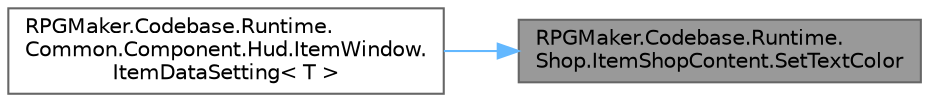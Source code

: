digraph "RPGMaker.Codebase.Runtime.Shop.ItemShopContent.SetTextColor"
{
 // LATEX_PDF_SIZE
  bgcolor="transparent";
  edge [fontname=Helvetica,fontsize=10,labelfontname=Helvetica,labelfontsize=10];
  node [fontname=Helvetica,fontsize=10,shape=box,height=0.2,width=0.4];
  rankdir="RL";
  Node1 [id="Node000001",label="RPGMaker.Codebase.Runtime.\lShop.ItemShopContent.SetTextColor",height=0.2,width=0.4,color="gray40", fillcolor="grey60", style="filled", fontcolor="black",tooltip="😁 各Textに情報を設定する"];
  Node1 -> Node2 [id="edge1_Node000001_Node000002",dir="back",color="steelblue1",style="solid",tooltip=" "];
  Node2 [id="Node000002",label="RPGMaker.Codebase.Runtime.\lCommon.Component.Hud.ItemWindow.\lItemDataSetting\< T \>",height=0.2,width=0.4,color="grey40", fillcolor="white", style="filled",URL="$de/d33/class_r_p_g_maker_1_1_codebase_1_1_runtime_1_1_common_1_1_component_1_1_hud_1_1_item_window.html#a2b743e2d445a901c9a4ae3571d9dfb70",tooltip="😁 所持アイテムの設定"];
}

